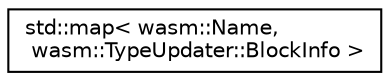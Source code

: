 digraph "Graphical Class Hierarchy"
{
  edge [fontname="Helvetica",fontsize="10",labelfontname="Helvetica",labelfontsize="10"];
  node [fontname="Helvetica",fontsize="10",shape=record];
  rankdir="LR";
  Node0 [label="std::map\< wasm::Name,\l wasm::TypeUpdater::BlockInfo \>",height=0.2,width=0.4,color="black", fillcolor="white", style="filled",URL="$classstd_1_1map.html"];
}
